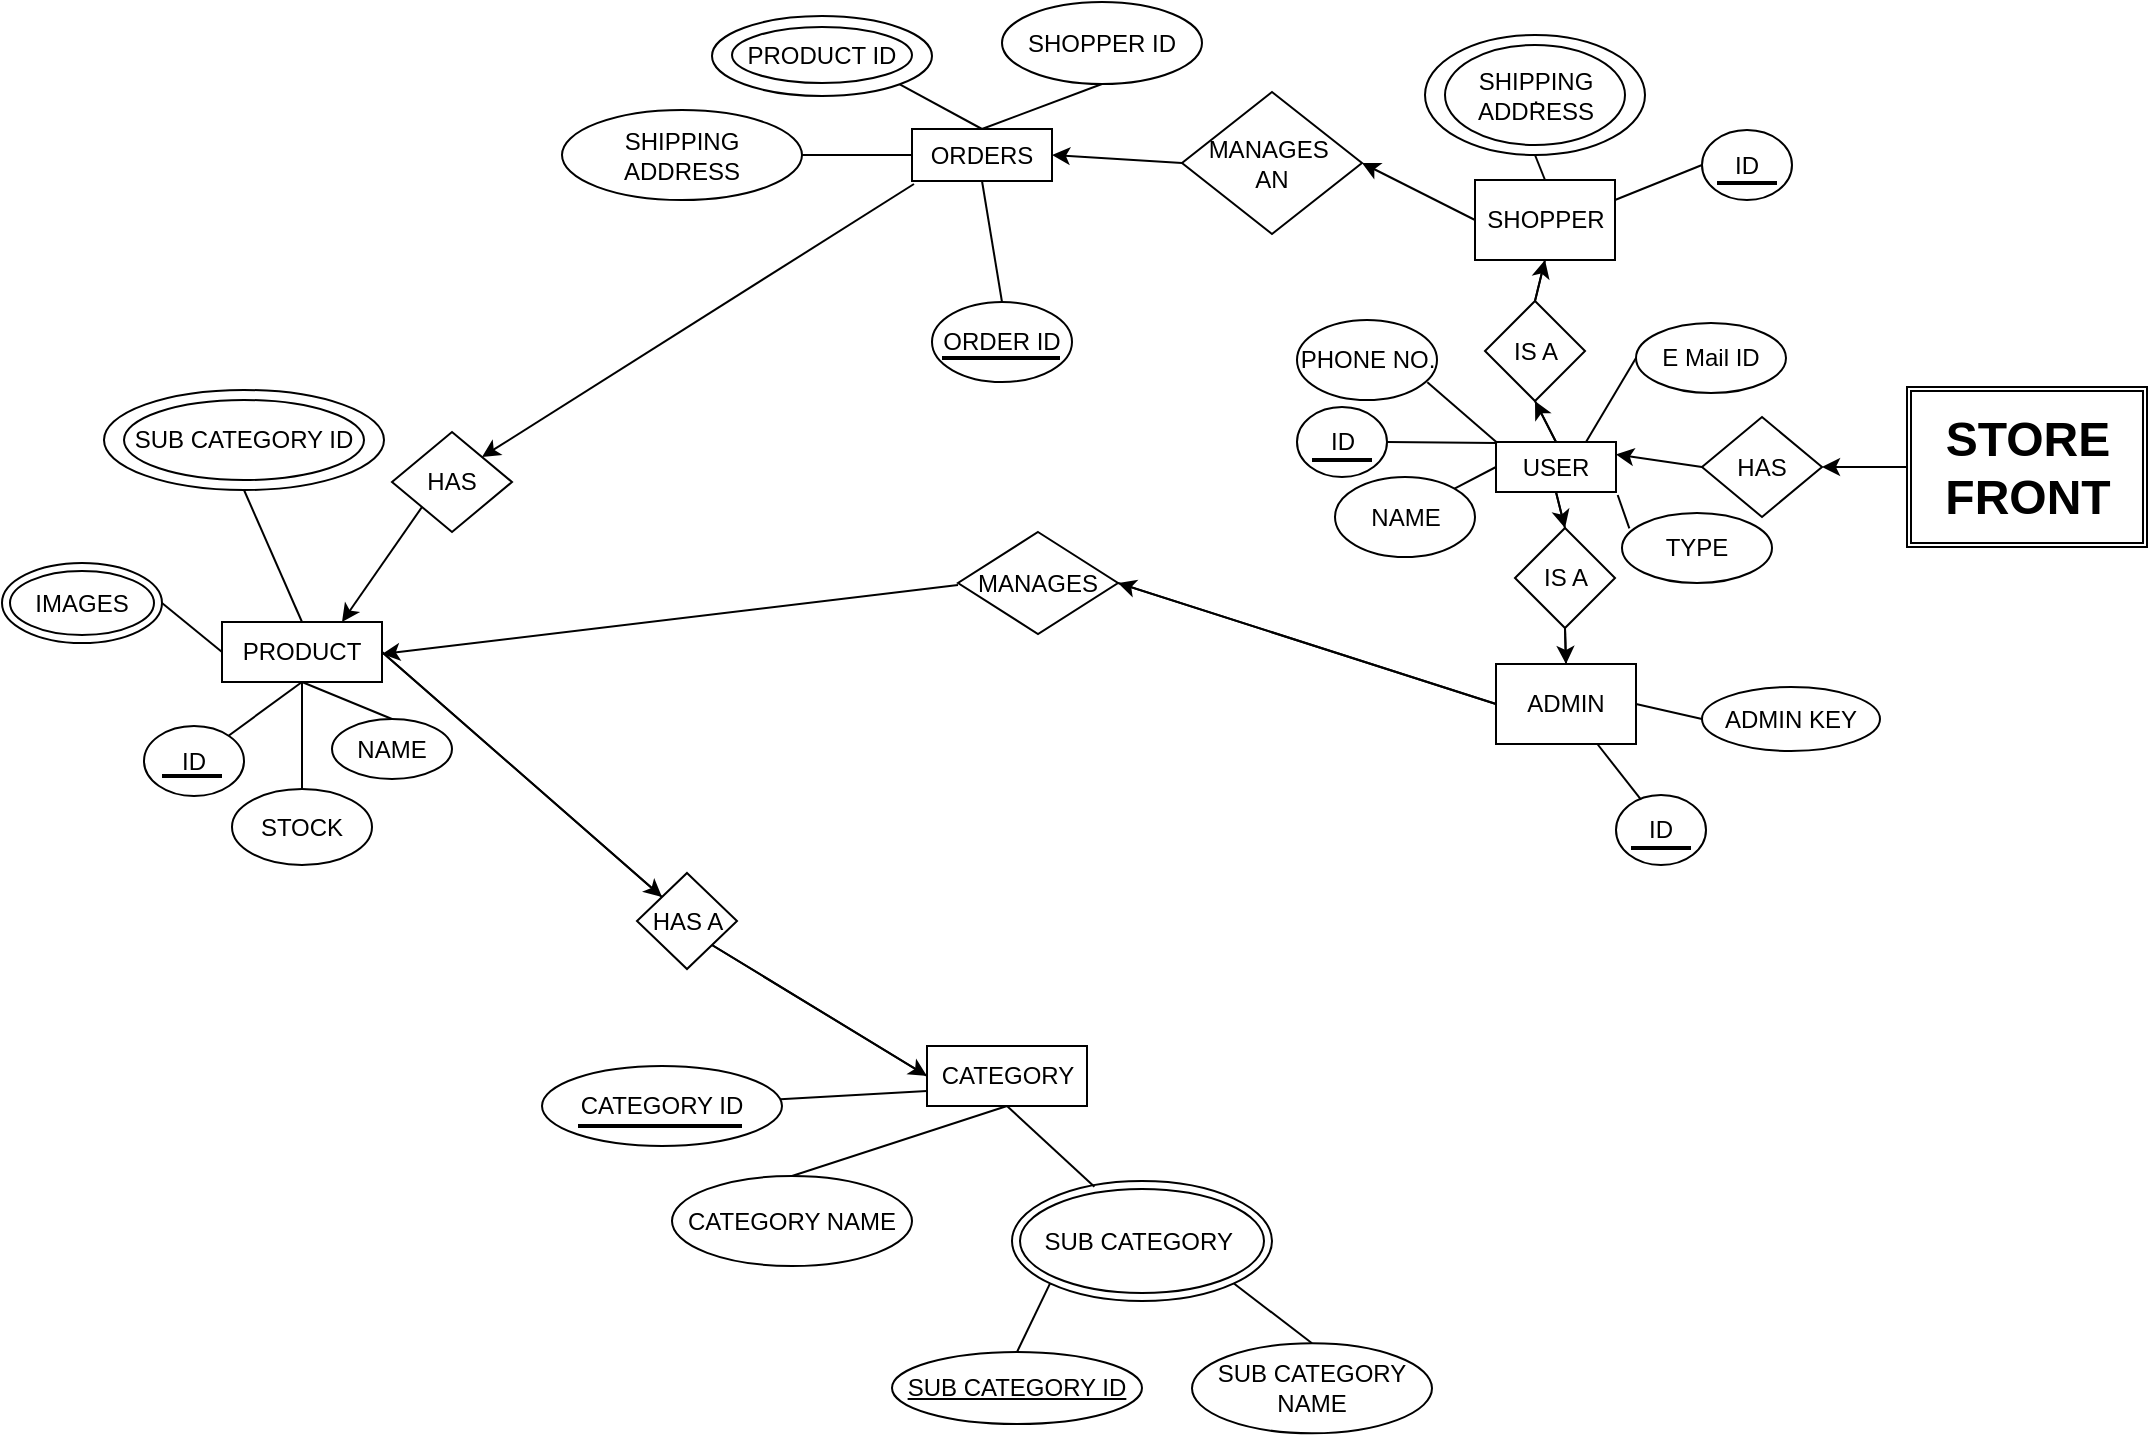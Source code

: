 <mxfile version="11.1.4" type="device"><diagram name="Page-1" id="ad52d381-51e7-2e0d-a935-2d0ddd2fd229"><mxGraphModel dx="1102" dy="535" grid="1" gridSize="10" guides="1" tooltips="1" connect="1" arrows="1" fold="1" page="1" pageScale="1" pageWidth="1100" pageHeight="850" background="#ffffff" math="0" shadow="0"><root><mxCell id="0"/><mxCell id="1" parent="0"/><mxCell id="ZUaLzPLpVCQjBQom8oTE-1" value="USER" style="rounded=0;whiteSpace=wrap;html=1;" parent="1" vertex="1"><mxGeometry x="757" y="225" width="60" height="25" as="geometry"/></mxCell><mxCell id="ZUaLzPLpVCQjBQom8oTE-2" value="ADMIN" style="rounded=0;whiteSpace=wrap;html=1;" parent="1" vertex="1"><mxGeometry x="757" y="336" width="70" height="40" as="geometry"/></mxCell><mxCell id="ZUaLzPLpVCQjBQom8oTE-22" value="IS A" style="rhombus;whiteSpace=wrap;html=1;" parent="1" vertex="1"><mxGeometry x="766.5" y="268" width="50" height="50" as="geometry"/></mxCell><mxCell id="ZUaLzPLpVCQjBQom8oTE-25" value="SHOPPER" style="rounded=0;whiteSpace=wrap;html=1;" parent="1" vertex="1"><mxGeometry x="746.5" y="94" width="70" height="40" as="geometry"/></mxCell><mxCell id="ZUaLzPLpVCQjBQom8oTE-26" value="NAME" style="ellipse;whiteSpace=wrap;html=1;" parent="1" vertex="1"><mxGeometry x="676.5" y="242.5" width="70" height="40" as="geometry"/></mxCell><mxCell id="ZUaLzPLpVCQjBQom8oTE-28" value="PHONE NO." style="ellipse;whiteSpace=wrap;html=1;" parent="1" vertex="1"><mxGeometry x="657.5" y="164" width="70" height="40" as="geometry"/></mxCell><mxCell id="ZUaLzPLpVCQjBQom8oTE-32" value="IS A" style="rhombus;whiteSpace=wrap;html=1;" parent="1" vertex="1"><mxGeometry x="751.5" y="154.5" width="50" height="50" as="geometry"/></mxCell><mxCell id="ZUaLzPLpVCQjBQom8oTE-35" value="SHIPPING ADDRESS" style="ellipse;whiteSpace=wrap;html=1;" parent="1" vertex="1"><mxGeometry x="731.5" y="26.5" width="90" height="50" as="geometry"/></mxCell><mxCell id="ZUaLzPLpVCQjBQom8oTE-36" value="&lt;p style=&quot;line-height: 120%&quot;&gt;.&lt;/p&gt;" style="ellipse;whiteSpace=wrap;html=1;shadow=0;fillColor=none;" parent="1" vertex="1"><mxGeometry x="721.5" y="21.5" width="110" height="60" as="geometry"/></mxCell><mxCell id="ZUaLzPLpVCQjBQom8oTE-37" value="" style="endArrow=none;html=1;entryX=0.5;entryY=0;entryDx=0;entryDy=0;exitX=0.5;exitY=1;exitDx=0;exitDy=0;" parent="1" source="ZUaLzPLpVCQjBQom8oTE-36" target="ZUaLzPLpVCQjBQom8oTE-25" edge="1"><mxGeometry width="50" height="50" relative="1" as="geometry"><mxPoint x="756.5" y="31.5" as="sourcePoint"/><mxPoint x="781.5" y="-3.5" as="targetPoint"/></mxGeometry></mxCell><mxCell id="ZUaLzPLpVCQjBQom8oTE-38" value="PRODUCT" style="rounded=0;whiteSpace=wrap;html=1;shadow=0;fillColor=none;" parent="1" vertex="1"><mxGeometry x="120" y="315" width="80" height="30" as="geometry"/></mxCell><mxCell id="ZUaLzPLpVCQjBQom8oTE-39" value="ID" style="ellipse;whiteSpace=wrap;html=1;shadow=0;fillColor=none;" parent="1" vertex="1"><mxGeometry x="81" y="367" width="50" height="35" as="geometry"/></mxCell><mxCell id="ZUaLzPLpVCQjBQom8oTE-40" value="" style="ellipse;whiteSpace=wrap;html=1;shadow=0;fillColor=none;" parent="1" vertex="1"><mxGeometry x="71" y="204" width="120" height="40" as="geometry"/></mxCell><mxCell id="ZUaLzPLpVCQjBQom8oTE-41" value="STOCK" style="ellipse;whiteSpace=wrap;html=1;shadow=0;fillColor=none;" parent="1" vertex="1"><mxGeometry x="125" y="398.5" width="70" height="38" as="geometry"/></mxCell><mxCell id="ZUaLzPLpVCQjBQom8oTE-42" value="NAME" style="ellipse;whiteSpace=wrap;html=1;shadow=0;fillColor=none;" parent="1" vertex="1"><mxGeometry x="175" y="363.5" width="60" height="30" as="geometry"/></mxCell><mxCell id="ZUaLzPLpVCQjBQom8oTE-43" value="" style="endArrow=none;html=1;entryX=0.5;entryY=1;entryDx=0;entryDy=0;exitX=0.5;exitY=0;exitDx=0;exitDy=0;" parent="1" source="ZUaLzPLpVCQjBQom8oTE-38" target="ZUaLzPLpVCQjBQom8oTE-77" edge="1"><mxGeometry width="50" height="50" relative="1" as="geometry"><mxPoint x="160" y="320" as="sourcePoint"/><mxPoint x="250" y="310" as="targetPoint"/></mxGeometry></mxCell><mxCell id="ZUaLzPLpVCQjBQom8oTE-44" value="" style="endArrow=none;html=1;exitX=0.5;exitY=1;exitDx=0;exitDy=0;" parent="1" source="ZUaLzPLpVCQjBQom8oTE-38" target="ZUaLzPLpVCQjBQom8oTE-39" edge="1"><mxGeometry width="50" height="50" relative="1" as="geometry"><mxPoint x="200" y="390" as="sourcePoint"/><mxPoint x="250" y="340" as="targetPoint"/></mxGeometry></mxCell><mxCell id="ZUaLzPLpVCQjBQom8oTE-45" value="" style="endArrow=none;html=1;exitX=0.5;exitY=1;exitDx=0;exitDy=0;entryX=0.5;entryY=0;entryDx=0;entryDy=0;" parent="1" source="ZUaLzPLpVCQjBQom8oTE-38" target="ZUaLzPLpVCQjBQom8oTE-42" edge="1"><mxGeometry width="50" height="50" relative="1" as="geometry"><mxPoint x="150" y="390" as="sourcePoint"/><mxPoint x="200" y="340" as="targetPoint"/></mxGeometry></mxCell><mxCell id="ZUaLzPLpVCQjBQom8oTE-46" value="" style="endArrow=none;html=1;entryX=0.5;entryY=1;entryDx=0;entryDy=0;exitX=0.5;exitY=0;exitDx=0;exitDy=0;" parent="1" source="ZUaLzPLpVCQjBQom8oTE-41" target="ZUaLzPLpVCQjBQom8oTE-38" edge="1"><mxGeometry width="50" height="50" relative="1" as="geometry"><mxPoint x="130" y="390" as="sourcePoint"/><mxPoint x="180" y="340" as="targetPoint"/></mxGeometry></mxCell><mxCell id="ZUaLzPLpVCQjBQom8oTE-47" value="CATEGORY" style="rounded=0;whiteSpace=wrap;html=1;shadow=0;fillColor=none;" parent="1" vertex="1"><mxGeometry x="472.5" y="527" width="80" height="30" as="geometry"/></mxCell><mxCell id="ZUaLzPLpVCQjBQom8oTE-49" value="CATEGORY ID" style="ellipse;whiteSpace=wrap;html=1;shadow=0;fillColor=none;" parent="1" vertex="1"><mxGeometry x="280" y="537" width="120" height="40" as="geometry"/></mxCell><mxCell id="ZUaLzPLpVCQjBQom8oTE-50" value="CATEGORY NAME" style="ellipse;whiteSpace=wrap;html=1;shadow=0;fillColor=none;" parent="1" vertex="1"><mxGeometry x="345" y="592" width="120" height="45" as="geometry"/></mxCell><mxCell id="ZUaLzPLpVCQjBQom8oTE-51" value="" style="endArrow=none;html=1;fontFamily=Helvetica;fontSize=11;fontColor=#000000;align=center;strokeColor=#000000;entryX=0;entryY=0.75;entryDx=0;entryDy=0;" parent="1" source="ZUaLzPLpVCQjBQom8oTE-49" target="ZUaLzPLpVCQjBQom8oTE-47" edge="1"><mxGeometry width="50" height="50" relative="1" as="geometry"><mxPoint x="452.5" y="597" as="sourcePoint"/><mxPoint x="502.5" y="547" as="targetPoint"/></mxGeometry></mxCell><mxCell id="ZUaLzPLpVCQjBQom8oTE-52" value="" style="endArrow=none;html=1;entryX=0.5;entryY=1;entryDx=0;entryDy=0;exitX=0.5;exitY=0;exitDx=0;exitDy=0;" parent="1" source="ZUaLzPLpVCQjBQom8oTE-50" target="ZUaLzPLpVCQjBQom8oTE-47" edge="1"><mxGeometry width="50" height="50" relative="1" as="geometry"><mxPoint x="502.5" y="597" as="sourcePoint"/><mxPoint x="552.5" y="547" as="targetPoint"/></mxGeometry></mxCell><mxCell id="ZUaLzPLpVCQjBQom8oTE-55" value="" style="endArrow=none;html=1;exitX=0.5;exitY=1;exitDx=0;exitDy=0;entryX=0.317;entryY=0.047;entryDx=0;entryDy=0;entryPerimeter=0;" parent="1" source="ZUaLzPLpVCQjBQom8oTE-47" target="xIicaMe-TSD5IAGFP1vA-20" edge="1"><mxGeometry width="50" height="50" relative="1" as="geometry"><mxPoint x="532.5" y="597" as="sourcePoint"/><mxPoint x="629" y="704" as="targetPoint"/></mxGeometry></mxCell><mxCell id="ZUaLzPLpVCQjBQom8oTE-56" value="ORDERS" style="rounded=0;whiteSpace=wrap;html=1;shadow=0;fillColor=none;" parent="1" vertex="1"><mxGeometry x="465" y="68.5" width="70" height="26" as="geometry"/></mxCell><mxCell id="ZUaLzPLpVCQjBQom8oTE-57" value="ORDER ID" style="ellipse;whiteSpace=wrap;html=1;shadow=0;fillColor=none;" parent="1" vertex="1"><mxGeometry x="475" y="155" width="70" height="40" as="geometry"/></mxCell><mxCell id="ZUaLzPLpVCQjBQom8oTE-58" value="SHOPPER ID" style="ellipse;whiteSpace=wrap;html=1;shadow=0;fillColor=none;" parent="1" vertex="1"><mxGeometry x="510" y="5" width="100" height="41" as="geometry"/></mxCell><mxCell id="ZUaLzPLpVCQjBQom8oTE-59" value="SHIPPING ADDRESS" style="ellipse;whiteSpace=wrap;html=1;shadow=0;fillColor=none;" parent="1" vertex="1"><mxGeometry x="290" y="59" width="120" height="45" as="geometry"/></mxCell><mxCell id="ZUaLzPLpVCQjBQom8oTE-60" value="" style="endArrow=none;html=1;entryX=0;entryY=0.5;entryDx=0;entryDy=0;exitX=1;exitY=0.5;exitDx=0;exitDy=0;" parent="1" source="ZUaLzPLpVCQjBQom8oTE-59" target="ZUaLzPLpVCQjBQom8oTE-56" edge="1"><mxGeometry width="50" height="50" relative="1" as="geometry"><mxPoint x="475" y="123.5" as="sourcePoint"/><mxPoint x="505" y="93.5" as="targetPoint"/></mxGeometry></mxCell><mxCell id="ZUaLzPLpVCQjBQom8oTE-61" value="" style="endArrow=none;html=1;exitX=0.5;exitY=0;exitDx=0;exitDy=0;entryX=0.5;entryY=1;entryDx=0;entryDy=0;" parent="1" source="ZUaLzPLpVCQjBQom8oTE-56" target="ZUaLzPLpVCQjBQom8oTE-58" edge="1"><mxGeometry width="50" height="50" relative="1" as="geometry"><mxPoint x="515" y="143.5" as="sourcePoint"/><mxPoint x="565" y="93.5" as="targetPoint"/></mxGeometry></mxCell><mxCell id="ZUaLzPLpVCQjBQom8oTE-62" value="" style="endArrow=none;html=1;entryX=0.5;entryY=0;entryDx=0;entryDy=0;exitX=0.5;exitY=1;exitDx=0;exitDy=0;" parent="1" source="ZUaLzPLpVCQjBQom8oTE-56" target="ZUaLzPLpVCQjBQom8oTE-57" edge="1"><mxGeometry width="50" height="50" relative="1" as="geometry"><mxPoint x="505" y="93.5" as="sourcePoint"/><mxPoint x="510" y="143.5" as="targetPoint"/></mxGeometry></mxCell><mxCell id="ZUaLzPLpVCQjBQom8oTE-65" value="PRODUCT ID" style="ellipse;whiteSpace=wrap;html=1;shadow=0;fillColor=none;" parent="1" vertex="1"><mxGeometry x="375" y="17.5" width="90" height="28" as="geometry"/></mxCell><mxCell id="ZUaLzPLpVCQjBQom8oTE-66" value="" style="ellipse;whiteSpace=wrap;html=1;shadow=0;fillColor=none;" parent="1" vertex="1"><mxGeometry x="365" y="12" width="110" height="40" as="geometry"/></mxCell><mxCell id="ZUaLzPLpVCQjBQom8oTE-67" value="" style="endArrow=none;html=1;exitX=0.5;exitY=0;exitDx=0;exitDy=0;entryX=1;entryY=1;entryDx=0;entryDy=0;" parent="1" source="ZUaLzPLpVCQjBQom8oTE-56" target="ZUaLzPLpVCQjBQom8oTE-66" edge="1"><mxGeometry width="50" height="50" relative="1" as="geometry"><mxPoint x="545" y="103.5" as="sourcePoint"/><mxPoint x="415" y="81.5" as="targetPoint"/></mxGeometry></mxCell><mxCell id="ZUaLzPLpVCQjBQom8oTE-70" value="MANAGES&amp;nbsp;&lt;br&gt;AN" style="rhombus;whiteSpace=wrap;html=1;shadow=0;fillColor=none;" parent="1" vertex="1"><mxGeometry x="600" y="50" width="90" height="71" as="geometry"/></mxCell><mxCell id="ZUaLzPLpVCQjBQom8oTE-74" value="HAS" style="rhombus;whiteSpace=wrap;html=1;shadow=0;fillColor=none;" parent="1" vertex="1"><mxGeometry x="205" y="220" width="60" height="50" as="geometry"/></mxCell><mxCell id="ZUaLzPLpVCQjBQom8oTE-77" value="SUB CATEGORY ID" style="ellipse;whiteSpace=wrap;html=1;shadow=0;fillColor=none;" parent="1" vertex="1"><mxGeometry x="61" y="199" width="140" height="50" as="geometry"/></mxCell><mxCell id="ZUaLzPLpVCQjBQom8oTE-83" value="ID" style="ellipse;whiteSpace=wrap;html=1;shadow=0;fillColor=none;" parent="1" vertex="1"><mxGeometry x="657.5" y="207.5" width="45" height="35" as="geometry"/></mxCell><mxCell id="ZUaLzPLpVCQjBQom8oTE-89" value="&lt;u&gt;SUB CATEGORY ID&lt;/u&gt;" style="ellipse;whiteSpace=wrap;html=1;shadow=0;fillColor=none;" parent="1" vertex="1"><mxGeometry x="455" y="680" width="125" height="36" as="geometry"/></mxCell><mxCell id="ZUaLzPLpVCQjBQom8oTE-92" value="SUB CATEGORY NAME" style="ellipse;whiteSpace=wrap;html=1;shadow=0;fillColor=none;" parent="1" vertex="1"><mxGeometry x="605" y="675.667" width="120" height="45" as="geometry"/></mxCell><mxCell id="ZUaLzPLpVCQjBQom8oTE-96" value="" style="endArrow=none;html=1;exitX=1;exitY=0.5;exitDx=0;exitDy=0;entryX=0;entryY=0;entryDx=0;entryDy=0;" parent="1" source="ZUaLzPLpVCQjBQom8oTE-38" target="ZUaLzPLpVCQjBQom8oTE-97" edge="1"><mxGeometry width="50" height="50" relative="1" as="geometry"><mxPoint x="240" y="400" as="sourcePoint"/><mxPoint x="340" y="410" as="targetPoint"/></mxGeometry></mxCell><mxCell id="ZUaLzPLpVCQjBQom8oTE-97" value="HAS A" style="rhombus;whiteSpace=wrap;html=1;shadow=0;fillColor=none;" parent="1" vertex="1"><mxGeometry x="327.5" y="440.5" width="50" height="48" as="geometry"/></mxCell><mxCell id="ZUaLzPLpVCQjBQom8oTE-99" value="" style="endArrow=none;html=1;entryX=0;entryY=0.5;entryDx=0;entryDy=0;exitX=1;exitY=1;exitDx=0;exitDy=0;" parent="1" source="ZUaLzPLpVCQjBQom8oTE-97" target="ZUaLzPLpVCQjBQom8oTE-47" edge="1"><mxGeometry width="50" height="50" relative="1" as="geometry"><mxPoint x="387.5" y="544.5" as="sourcePoint"/><mxPoint x="437.5" y="494.5" as="targetPoint"/></mxGeometry></mxCell><mxCell id="ZUaLzPLpVCQjBQom8oTE-101" value="" style="endArrow=none;html=1;entryX=0.5;entryY=1;entryDx=0;entryDy=0;exitX=0.5;exitY=0;exitDx=0;exitDy=0;" parent="1" source="ZUaLzPLpVCQjBQom8oTE-32" target="ZUaLzPLpVCQjBQom8oTE-25" edge="1"><mxGeometry width="50" height="50" relative="1" as="geometry"><mxPoint x="770" y="180" as="sourcePoint"/><mxPoint x="820" y="130" as="targetPoint"/></mxGeometry></mxCell><mxCell id="ZUaLzPLpVCQjBQom8oTE-102" value="" style="endArrow=none;html=1;entryX=0.5;entryY=1;entryDx=0;entryDy=0;exitX=0.5;exitY=0;exitDx=0;exitDy=0;" parent="1" source="ZUaLzPLpVCQjBQom8oTE-1" target="ZUaLzPLpVCQjBQom8oTE-32" edge="1"><mxGeometry width="50" height="50" relative="1" as="geometry"><mxPoint x="750" y="240" as="sourcePoint"/><mxPoint x="800" y="190" as="targetPoint"/></mxGeometry></mxCell><mxCell id="ZUaLzPLpVCQjBQom8oTE-103" value="" style="endArrow=none;html=1;entryX=0.005;entryY=0.006;entryDx=0;entryDy=0;entryPerimeter=0;exitX=1;exitY=1;exitDx=0;exitDy=0;" parent="1" target="ZUaLzPLpVCQjBQom8oTE-1" edge="1"><mxGeometry width="50" height="50" relative="1" as="geometry"><mxPoint x="722.678" y="195.107" as="sourcePoint"/><mxPoint x="750" y="170" as="targetPoint"/></mxGeometry></mxCell><mxCell id="ZUaLzPLpVCQjBQom8oTE-104" value="" style="endArrow=none;html=1;exitX=1;exitY=0.5;exitDx=0;exitDy=0;entryX=0.009;entryY=0.019;entryDx=0;entryDy=0;entryPerimeter=0;" parent="1" source="ZUaLzPLpVCQjBQom8oTE-83" target="ZUaLzPLpVCQjBQom8oTE-1" edge="1"><mxGeometry width="50" height="50" relative="1" as="geometry"><mxPoint x="700" y="250" as="sourcePoint"/><mxPoint x="750" y="230" as="targetPoint"/></mxGeometry></mxCell><mxCell id="ZUaLzPLpVCQjBQom8oTE-105" value="" style="endArrow=none;html=1;exitX=0.5;exitY=1;exitDx=0;exitDy=0;entryX=0.5;entryY=0;entryDx=0;entryDy=0;" parent="1" source="ZUaLzPLpVCQjBQom8oTE-1" target="ZUaLzPLpVCQjBQom8oTE-22" edge="1"><mxGeometry width="50" height="50" relative="1" as="geometry"><mxPoint x="820" y="260" as="sourcePoint"/><mxPoint x="870" y="210" as="targetPoint"/></mxGeometry></mxCell><mxCell id="ZUaLzPLpVCQjBQom8oTE-107" value="" style="endArrow=none;html=1;entryX=0.5;entryY=1;entryDx=0;entryDy=0;exitX=0.5;exitY=0;exitDx=0;exitDy=0;" parent="1" source="ZUaLzPLpVCQjBQom8oTE-2" target="ZUaLzPLpVCQjBQom8oTE-22" edge="1"><mxGeometry width="50" height="50" relative="1" as="geometry"><mxPoint x="820" y="300" as="sourcePoint"/><mxPoint x="870" y="250" as="targetPoint"/></mxGeometry></mxCell><mxCell id="ZUaLzPLpVCQjBQom8oTE-108" value="MANAGES" style="rhombus;whiteSpace=wrap;html=1;shadow=0;fillColor=none;" parent="1" vertex="1"><mxGeometry x="488" y="270" width="80" height="51" as="geometry"/></mxCell><mxCell id="ZUaLzPLpVCQjBQom8oTE-109" value="" style="endArrow=none;html=1;entryX=0;entryY=0.5;entryDx=0;entryDy=0;exitX=1;exitY=0.5;exitDx=0;exitDy=0;" parent="1" source="ZUaLzPLpVCQjBQom8oTE-108" target="ZUaLzPLpVCQjBQom8oTE-2" edge="1"><mxGeometry width="50" height="50" relative="1" as="geometry"><mxPoint x="560" y="310" as="sourcePoint"/><mxPoint x="610" y="260" as="targetPoint"/></mxGeometry></mxCell><mxCell id="ZUaLzPLpVCQjBQom8oTE-114" value="IMAGES" style="ellipse;shape=doubleEllipse;whiteSpace=wrap;html=1;shadow=0;fillColor=none;" parent="1" vertex="1"><mxGeometry x="10" y="285.5" width="80" height="40" as="geometry"/></mxCell><mxCell id="ZUaLzPLpVCQjBQom8oTE-115" value="" style="endArrow=none;html=1;entryX=0;entryY=0.5;entryDx=0;entryDy=0;exitX=1;exitY=0.5;exitDx=0;exitDy=0;" parent="1" source="ZUaLzPLpVCQjBQom8oTE-114" target="ZUaLzPLpVCQjBQom8oTE-38" edge="1"><mxGeometry width="50" height="50" relative="1" as="geometry"><mxPoint x="10" y="700" as="sourcePoint"/><mxPoint x="60" y="650" as="targetPoint"/></mxGeometry></mxCell><mxCell id="ZUaLzPLpVCQjBQom8oTE-119" value="" style="line;strokeWidth=2;html=1;shadow=0;fillColor=none;" parent="1" vertex="1"><mxGeometry x="90" y="387" width="30" height="10" as="geometry"/></mxCell><mxCell id="ZUaLzPLpVCQjBQom8oTE-120" value="" style="line;strokeWidth=2;html=1;shadow=0;fillColor=none;" parent="1" vertex="1"><mxGeometry x="480" y="178" width="59" height="10" as="geometry"/></mxCell><mxCell id="ZUaLzPLpVCQjBQom8oTE-121" value="" style="line;strokeWidth=2;html=1;shadow=0;fillColor=none;" parent="1" vertex="1"><mxGeometry x="298" y="562" width="82" height="10" as="geometry"/></mxCell><mxCell id="ZUaLzPLpVCQjBQom8oTE-125" value="" style="line;strokeWidth=2;html=1;shadow=0;fillColor=none;" parent="1" vertex="1"><mxGeometry x="665" y="229" width="30" height="10" as="geometry"/></mxCell><mxCell id="ZUaLzPLpVCQjBQom8oTE-128" value="" style="endArrow=classic;html=1;entryX=0;entryY=0;entryDx=0;entryDy=0;exitX=1;exitY=0.5;exitDx=0;exitDy=0;" parent="1" source="ZUaLzPLpVCQjBQom8oTE-38" target="ZUaLzPLpVCQjBQom8oTE-97" edge="1"><mxGeometry width="50" height="50" relative="1" as="geometry"><mxPoint x="10" y="730" as="sourcePoint"/><mxPoint x="60" y="680" as="targetPoint"/></mxGeometry></mxCell><mxCell id="ZUaLzPLpVCQjBQom8oTE-129" value="" style="endArrow=classic;html=1;entryX=0;entryY=0.5;entryDx=0;entryDy=0;exitX=1;exitY=1;exitDx=0;exitDy=0;" parent="1" source="ZUaLzPLpVCQjBQom8oTE-97" target="ZUaLzPLpVCQjBQom8oTE-47" edge="1"><mxGeometry width="50" height="50" relative="1" as="geometry"><mxPoint x="10" y="730" as="sourcePoint"/><mxPoint x="60" y="680" as="targetPoint"/></mxGeometry></mxCell><mxCell id="ZUaLzPLpVCQjBQom8oTE-130" value="" style="endArrow=classic;html=1;entryX=1;entryY=0.5;entryDx=0;entryDy=0;exitX=0;exitY=0.5;exitDx=0;exitDy=0;" parent="1" source="ZUaLzPLpVCQjBQom8oTE-2" target="ZUaLzPLpVCQjBQom8oTE-108" edge="1"><mxGeometry width="50" height="50" relative="1" as="geometry"><mxPoint x="620" y="400" as="sourcePoint"/><mxPoint x="670" y="350" as="targetPoint"/></mxGeometry></mxCell><mxCell id="ZUaLzPLpVCQjBQom8oTE-131" value="" style="endArrow=classic;html=1;entryX=1;entryY=0.5;entryDx=0;entryDy=0;exitX=0;exitY=0.5;exitDx=0;exitDy=0;" parent="1" edge="1"><mxGeometry width="50" height="50" relative="1" as="geometry"><mxPoint x="488" y="296.5" as="sourcePoint"/><mxPoint x="200" y="331" as="targetPoint"/></mxGeometry></mxCell><mxCell id="ZUaLzPLpVCQjBQom8oTE-133" value="" style="endArrow=classic;html=1;exitX=0.5;exitY=1;exitDx=0;exitDy=0;entryX=0.5;entryY=0;entryDx=0;entryDy=0;" parent="1" source="ZUaLzPLpVCQjBQom8oTE-22" target="ZUaLzPLpVCQjBQom8oTE-2" edge="1"><mxGeometry width="50" height="50" relative="1" as="geometry"><mxPoint x="885" y="299" as="sourcePoint"/><mxPoint x="935" y="249" as="targetPoint"/></mxGeometry></mxCell><mxCell id="ZUaLzPLpVCQjBQom8oTE-136" value="" style="endArrow=classic;html=1;entryX=0.5;entryY=0;entryDx=0;entryDy=0;exitX=0.5;exitY=1;exitDx=0;exitDy=0;" parent="1" source="ZUaLzPLpVCQjBQom8oTE-1" target="ZUaLzPLpVCQjBQom8oTE-22" edge="1"><mxGeometry width="50" height="50" relative="1" as="geometry"><mxPoint x="910" y="200" as="sourcePoint"/><mxPoint x="812" y="356" as="targetPoint"/></mxGeometry></mxCell><mxCell id="ZUaLzPLpVCQjBQom8oTE-138" value="" style="endArrow=classic;html=1;entryX=0.5;entryY=1;entryDx=0;entryDy=0;exitX=0.5;exitY=0;exitDx=0;exitDy=0;" parent="1" source="ZUaLzPLpVCQjBQom8oTE-1" target="ZUaLzPLpVCQjBQom8oTE-32" edge="1"><mxGeometry width="50" height="50" relative="1" as="geometry"><mxPoint x="870" y="260" as="sourcePoint"/><mxPoint x="920" y="210" as="targetPoint"/></mxGeometry></mxCell><mxCell id="ZUaLzPLpVCQjBQom8oTE-139" value="" style="endArrow=classic;html=1;entryX=0.5;entryY=1;entryDx=0;entryDy=0;exitX=0.5;exitY=0;exitDx=0;exitDy=0;" parent="1" source="ZUaLzPLpVCQjBQom8oTE-32" target="ZUaLzPLpVCQjBQom8oTE-25" edge="1"><mxGeometry width="50" height="50" relative="1" as="geometry"><mxPoint x="797" y="235" as="sourcePoint"/><mxPoint x="786.5" y="214.5" as="targetPoint"/></mxGeometry></mxCell><mxCell id="ZUaLzPLpVCQjBQom8oTE-140" value="" style="endArrow=classic;html=1;entryX=1;entryY=0.5;entryDx=0;entryDy=0;exitX=0;exitY=0.5;exitDx=0;exitDy=0;" parent="1" source="ZUaLzPLpVCQjBQom8oTE-25" target="ZUaLzPLpVCQjBQom8oTE-70" edge="1"><mxGeometry width="50" height="50" relative="1" as="geometry"><mxPoint x="690" y="160" as="sourcePoint"/><mxPoint x="740" y="110" as="targetPoint"/></mxGeometry></mxCell><mxCell id="ZUaLzPLpVCQjBQom8oTE-141" value="" style="endArrow=classic;html=1;entryX=1;entryY=0.5;entryDx=0;entryDy=0;exitX=0;exitY=0.5;exitDx=0;exitDy=0;" parent="1" source="ZUaLzPLpVCQjBQom8oTE-70" target="ZUaLzPLpVCQjBQom8oTE-56" edge="1"><mxGeometry width="50" height="50" relative="1" as="geometry"><mxPoint x="756.5" y="124" as="sourcePoint"/><mxPoint x="690" y="96.5" as="targetPoint"/></mxGeometry></mxCell><mxCell id="ZUaLzPLpVCQjBQom8oTE-142" value="" style="endArrow=classic;html=1;entryX=1;entryY=0;entryDx=0;entryDy=0;exitX=0.014;exitY=1.058;exitDx=0;exitDy=0;exitPerimeter=0;" parent="1" source="ZUaLzPLpVCQjBQom8oTE-56" target="ZUaLzPLpVCQjBQom8oTE-74" edge="1"><mxGeometry width="50" height="50" relative="1" as="geometry"><mxPoint x="370" y="220" as="sourcePoint"/><mxPoint x="420" y="170" as="targetPoint"/></mxGeometry></mxCell><mxCell id="ZUaLzPLpVCQjBQom8oTE-143" value="" style="endArrow=classic;html=1;entryX=0.75;entryY=0;entryDx=0;entryDy=0;exitX=0;exitY=1;exitDx=0;exitDy=0;" parent="1" source="ZUaLzPLpVCQjBQom8oTE-74" target="ZUaLzPLpVCQjBQom8oTE-38" edge="1"><mxGeometry width="50" height="50" relative="1" as="geometry"><mxPoint x="475.98" y="106.008" as="sourcePoint"/><mxPoint x="260" y="242.5" as="targetPoint"/></mxGeometry></mxCell><mxCell id="ZUaLzPLpVCQjBQom8oTE-146" value="&lt;b&gt;&lt;font style=&quot;font-size: 24px&quot;&gt;STORE FRONT&lt;/font&gt;&lt;/b&gt;" style="shape=ext;double=1;rounded=0;whiteSpace=wrap;html=1;shadow=0;fillColor=none;" parent="1" vertex="1"><mxGeometry x="962.5" y="197.5" width="120" height="80" as="geometry"/></mxCell><mxCell id="ZUaLzPLpVCQjBQom8oTE-148" value="" style="endArrow=classic;html=1;entryX=1;entryY=0.25;entryDx=0;entryDy=0;exitX=0;exitY=0.5;exitDx=0;exitDy=0;" parent="1" source="ZUaLzPLpVCQjBQom8oTE-149" target="ZUaLzPLpVCQjBQom8oTE-1" edge="1"><mxGeometry width="50" height="50" relative="1" as="geometry"><mxPoint x="840" y="320" as="sourcePoint"/><mxPoint x="890" y="270" as="targetPoint"/></mxGeometry></mxCell><mxCell id="ZUaLzPLpVCQjBQom8oTE-149" value="HAS" style="rhombus;whiteSpace=wrap;html=1;shadow=0;fillColor=none;" parent="1" vertex="1"><mxGeometry x="860" y="212.5" width="60" height="50" as="geometry"/></mxCell><mxCell id="ZUaLzPLpVCQjBQom8oTE-151" value="" style="endArrow=classic;html=1;entryX=1;entryY=0.5;entryDx=0;entryDy=0;exitX=0;exitY=0.5;exitDx=0;exitDy=0;" parent="1" source="ZUaLzPLpVCQjBQom8oTE-146" target="ZUaLzPLpVCQjBQom8oTE-149" edge="1"><mxGeometry width="50" height="50" relative="1" as="geometry"><mxPoint x="880" y="257.5" as="sourcePoint"/><mxPoint x="837" y="251.25" as="targetPoint"/></mxGeometry></mxCell><mxCell id="xIicaMe-TSD5IAGFP1vA-1" value="" style="endArrow=none;html=1;entryX=0;entryY=0.5;entryDx=0;entryDy=0;exitX=1;exitY=0;exitDx=0;exitDy=0;" edge="1" parent="1" source="ZUaLzPLpVCQjBQom8oTE-26" target="ZUaLzPLpVCQjBQom8oTE-1"><mxGeometry width="50" height="50" relative="1" as="geometry"><mxPoint x="720" y="280" as="sourcePoint"/><mxPoint x="770" y="230" as="targetPoint"/></mxGeometry></mxCell><mxCell id="xIicaMe-TSD5IAGFP1vA-2" value="ID" style="ellipse;whiteSpace=wrap;html=1;shadow=0;fillColor=none;" vertex="1" parent="1"><mxGeometry x="860" y="69" width="45" height="35" as="geometry"/></mxCell><mxCell id="xIicaMe-TSD5IAGFP1vA-3" value="" style="line;strokeWidth=2;html=1;shadow=0;fillColor=none;" vertex="1" parent="1"><mxGeometry x="867.5" y="90.5" width="30" height="10" as="geometry"/></mxCell><mxCell id="xIicaMe-TSD5IAGFP1vA-5" value="" style="endArrow=none;html=1;exitX=1;exitY=0.25;exitDx=0;exitDy=0;entryX=0;entryY=0.5;entryDx=0;entryDy=0;" edge="1" parent="1" source="ZUaLzPLpVCQjBQom8oTE-25" target="xIicaMe-TSD5IAGFP1vA-2"><mxGeometry width="50" height="50" relative="1" as="geometry"><mxPoint x="810" y="120" as="sourcePoint"/><mxPoint x="860" y="70" as="targetPoint"/></mxGeometry></mxCell><mxCell id="xIicaMe-TSD5IAGFP1vA-6" value="" style="endArrow=none;html=1;exitX=0.75;exitY=0;exitDx=0;exitDy=0;entryX=0;entryY=0.5;entryDx=0;entryDy=0;" edge="1" parent="1" source="ZUaLzPLpVCQjBQom8oTE-1" target="xIicaMe-TSD5IAGFP1vA-8"><mxGeometry width="50" height="50" relative="1" as="geometry"><mxPoint x="790" y="250" as="sourcePoint"/><mxPoint x="840" y="200" as="targetPoint"/></mxGeometry></mxCell><mxCell id="xIicaMe-TSD5IAGFP1vA-8" value="E Mail ID" style="ellipse;whiteSpace=wrap;html=1;" vertex="1" parent="1"><mxGeometry x="827" y="165.5" width="75" height="35" as="geometry"/></mxCell><mxCell id="xIicaMe-TSD5IAGFP1vA-9" value="TYPE" style="ellipse;whiteSpace=wrap;html=1;" vertex="1" parent="1"><mxGeometry x="820" y="260.5" width="75" height="35" as="geometry"/></mxCell><mxCell id="xIicaMe-TSD5IAGFP1vA-11" value="" style="endArrow=none;html=1;exitX=1.014;exitY=1.06;exitDx=0;exitDy=0;exitPerimeter=0;entryX=0.049;entryY=0.219;entryDx=0;entryDy=0;entryPerimeter=0;" edge="1" parent="1" source="ZUaLzPLpVCQjBQom8oTE-1" target="xIicaMe-TSD5IAGFP1vA-9"><mxGeometry width="50" height="50" relative="1" as="geometry"><mxPoint x="810" y="290" as="sourcePoint"/><mxPoint x="860" y="240" as="targetPoint"/></mxGeometry></mxCell><mxCell id="xIicaMe-TSD5IAGFP1vA-13" value="ADMIN KEY" style="ellipse;whiteSpace=wrap;html=1;" vertex="1" parent="1"><mxGeometry x="860" y="347.5" width="89" height="32" as="geometry"/></mxCell><mxCell id="xIicaMe-TSD5IAGFP1vA-14" value="" style="endArrow=none;html=1;exitX=1;exitY=0.5;exitDx=0;exitDy=0;entryX=0;entryY=0.5;entryDx=0;entryDy=0;" edge="1" parent="1" source="ZUaLzPLpVCQjBQom8oTE-2" target="xIicaMe-TSD5IAGFP1vA-13"><mxGeometry width="50" height="50" relative="1" as="geometry"><mxPoint x="830" y="390" as="sourcePoint"/><mxPoint x="880" y="340" as="targetPoint"/></mxGeometry></mxCell><mxCell id="xIicaMe-TSD5IAGFP1vA-15" value="ID" style="ellipse;whiteSpace=wrap;html=1;shadow=0;fillColor=none;" vertex="1" parent="1"><mxGeometry x="817" y="401.5" width="45" height="35" as="geometry"/></mxCell><mxCell id="xIicaMe-TSD5IAGFP1vA-16" value="" style="line;strokeWidth=2;html=1;shadow=0;fillColor=none;" vertex="1" parent="1"><mxGeometry x="824.5" y="423" width="30" height="10" as="geometry"/></mxCell><mxCell id="xIicaMe-TSD5IAGFP1vA-17" value="" style="endArrow=none;html=1;entryX=0.278;entryY=0.067;entryDx=0;entryDy=0;entryPerimeter=0;" edge="1" parent="1" source="ZUaLzPLpVCQjBQom8oTE-2" target="xIicaMe-TSD5IAGFP1vA-15"><mxGeometry width="50" height="50" relative="1" as="geometry"><mxPoint x="800" y="410" as="sourcePoint"/><mxPoint x="850" y="360" as="targetPoint"/></mxGeometry></mxCell><mxCell id="xIicaMe-TSD5IAGFP1vA-20" value="SUB CATEGORY&amp;nbsp;" style="ellipse;shape=doubleEllipse;whiteSpace=wrap;html=1;fillColor=none;" vertex="1" parent="1"><mxGeometry x="515" y="594.5" width="130" height="60" as="geometry"/></mxCell><mxCell id="xIicaMe-TSD5IAGFP1vA-23" value="" style="endArrow=none;html=1;exitX=0.5;exitY=0;exitDx=0;exitDy=0;entryX=0;entryY=1;entryDx=0;entryDy=0;" edge="1" parent="1" source="ZUaLzPLpVCQjBQom8oTE-89" target="xIicaMe-TSD5IAGFP1vA-20"><mxGeometry width="50" height="50" relative="1" as="geometry"><mxPoint x="520" y="690" as="sourcePoint"/><mxPoint x="580" y="655" as="targetPoint"/></mxGeometry></mxCell><mxCell id="xIicaMe-TSD5IAGFP1vA-24" value="" style="endArrow=none;html=1;entryX=1;entryY=1;entryDx=0;entryDy=0;exitX=0.5;exitY=0;exitDx=0;exitDy=0;" edge="1" parent="1" source="ZUaLzPLpVCQjBQom8oTE-92" target="xIicaMe-TSD5IAGFP1vA-20"><mxGeometry width="50" height="50" relative="1" as="geometry"><mxPoint x="600" y="700" as="sourcePoint"/><mxPoint x="650" y="650" as="targetPoint"/></mxGeometry></mxCell></root></mxGraphModel></diagram></mxfile>
